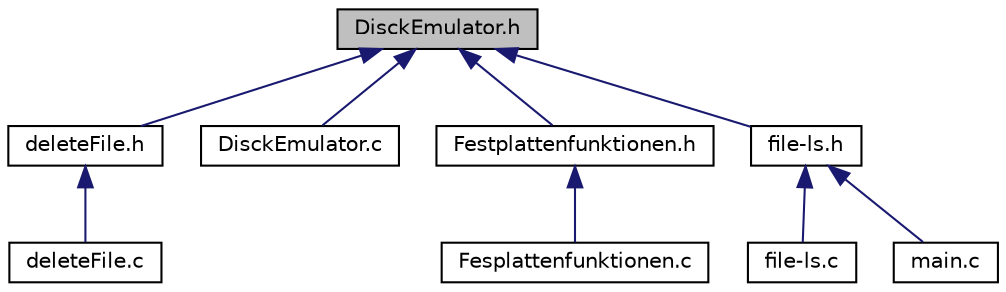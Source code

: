 digraph "DisckEmulator.h"
{
 // LATEX_PDF_SIZE
  edge [fontname="Helvetica",fontsize="10",labelfontname="Helvetica",labelfontsize="10"];
  node [fontname="Helvetica",fontsize="10",shape=record];
  Node1 [label="DisckEmulator.h",height=0.2,width=0.4,color="black", fillcolor="grey75", style="filled", fontcolor="black",tooltip=" "];
  Node1 -> Node2 [dir="back",color="midnightblue",fontsize="10",style="solid",fontname="Helvetica"];
  Node2 [label="deleteFile.h",height=0.2,width=0.4,color="black", fillcolor="white", style="filled",URL="$delete_file_8h.html",tooltip=" "];
  Node2 -> Node3 [dir="back",color="midnightblue",fontsize="10",style="solid",fontname="Helvetica"];
  Node3 [label="deleteFile.c",height=0.2,width=0.4,color="black", fillcolor="white", style="filled",URL="$delete_file_8c.html",tooltip=" "];
  Node1 -> Node4 [dir="back",color="midnightblue",fontsize="10",style="solid",fontname="Helvetica"];
  Node4 [label="DisckEmulator.c",height=0.2,width=0.4,color="black", fillcolor="white", style="filled",URL="$_disck_emulator_8c.html",tooltip=" "];
  Node1 -> Node5 [dir="back",color="midnightblue",fontsize="10",style="solid",fontname="Helvetica"];
  Node5 [label="Festplattenfunktionen.h",height=0.2,width=0.4,color="black", fillcolor="white", style="filled",URL="$_festplattenfunktionen_8h.html",tooltip=" "];
  Node5 -> Node6 [dir="back",color="midnightblue",fontsize="10",style="solid",fontname="Helvetica"];
  Node6 [label="Fesplattenfunktionen.c",height=0.2,width=0.4,color="black", fillcolor="white", style="filled",URL="$_fesplattenfunktionen_8c.html",tooltip=" "];
  Node1 -> Node7 [dir="back",color="midnightblue",fontsize="10",style="solid",fontname="Helvetica"];
  Node7 [label="file-ls.h",height=0.2,width=0.4,color="black", fillcolor="white", style="filled",URL="$file-ls_8h.html",tooltip=" "];
  Node7 -> Node8 [dir="back",color="midnightblue",fontsize="10",style="solid",fontname="Helvetica"];
  Node8 [label="file-ls.c",height=0.2,width=0.4,color="black", fillcolor="white", style="filled",URL="$file-ls_8c.html",tooltip=" "];
  Node7 -> Node9 [dir="back",color="midnightblue",fontsize="10",style="solid",fontname="Helvetica"];
  Node9 [label="main.c",height=0.2,width=0.4,color="black", fillcolor="white", style="filled",URL="$main_8c.html",tooltip=" "];
}
